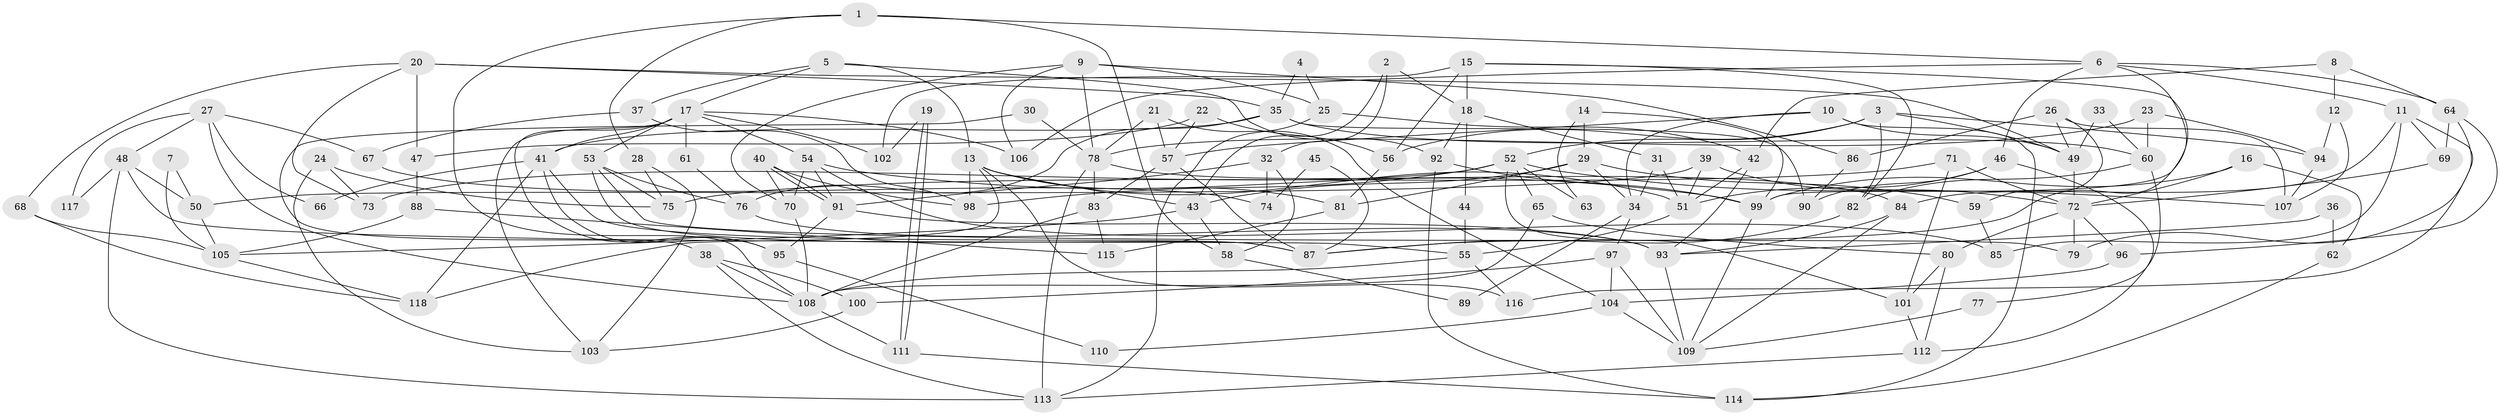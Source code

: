 // coarse degree distribution, {7: 0.08571428571428572, 3: 0.2571428571428571, 5: 0.14285714285714285, 2: 0.12857142857142856, 4: 0.18571428571428572, 8: 0.05714285714285714, 6: 0.1, 9: 0.014285714285714285, 10: 0.014285714285714285, 11: 0.014285714285714285}
// Generated by graph-tools (version 1.1) at 2025/52/03/04/25 21:52:58]
// undirected, 118 vertices, 236 edges
graph export_dot {
graph [start="1"]
  node [color=gray90,style=filled];
  1;
  2;
  3;
  4;
  5;
  6;
  7;
  8;
  9;
  10;
  11;
  12;
  13;
  14;
  15;
  16;
  17;
  18;
  19;
  20;
  21;
  22;
  23;
  24;
  25;
  26;
  27;
  28;
  29;
  30;
  31;
  32;
  33;
  34;
  35;
  36;
  37;
  38;
  39;
  40;
  41;
  42;
  43;
  44;
  45;
  46;
  47;
  48;
  49;
  50;
  51;
  52;
  53;
  54;
  55;
  56;
  57;
  58;
  59;
  60;
  61;
  62;
  63;
  64;
  65;
  66;
  67;
  68;
  69;
  70;
  71;
  72;
  73;
  74;
  75;
  76;
  77;
  78;
  79;
  80;
  81;
  82;
  83;
  84;
  85;
  86;
  87;
  88;
  89;
  90;
  91;
  92;
  93;
  94;
  95;
  96;
  97;
  98;
  99;
  100;
  101;
  102;
  103;
  104;
  105;
  106;
  107;
  108;
  109;
  110;
  111;
  112;
  113;
  114;
  115;
  116;
  117;
  118;
  1 -- 6;
  1 -- 108;
  1 -- 28;
  1 -- 58;
  2 -- 43;
  2 -- 32;
  2 -- 18;
  3 -- 52;
  3 -- 56;
  3 -- 49;
  3 -- 82;
  3 -- 94;
  4 -- 35;
  4 -- 25;
  5 -- 17;
  5 -- 13;
  5 -- 37;
  5 -- 92;
  6 -- 11;
  6 -- 64;
  6 -- 46;
  6 -- 99;
  6 -- 106;
  7 -- 105;
  7 -- 50;
  8 -- 12;
  8 -- 42;
  8 -- 64;
  9 -- 25;
  9 -- 70;
  9 -- 78;
  9 -- 86;
  9 -- 106;
  10 -- 49;
  10 -- 57;
  10 -- 34;
  10 -- 114;
  11 -- 69;
  11 -- 85;
  11 -- 84;
  11 -- 116;
  12 -- 94;
  12 -- 107;
  13 -- 51;
  13 -- 116;
  13 -- 43;
  13 -- 81;
  13 -- 98;
  13 -- 118;
  14 -- 29;
  14 -- 99;
  14 -- 63;
  15 -- 87;
  15 -- 18;
  15 -- 56;
  15 -- 82;
  15 -- 102;
  16 -- 99;
  16 -- 72;
  16 -- 62;
  17 -- 106;
  17 -- 103;
  17 -- 41;
  17 -- 53;
  17 -- 54;
  17 -- 61;
  17 -- 95;
  17 -- 102;
  18 -- 92;
  18 -- 31;
  18 -- 44;
  19 -- 102;
  19 -- 111;
  19 -- 111;
  20 -- 68;
  20 -- 35;
  20 -- 47;
  20 -- 49;
  20 -- 73;
  21 -- 104;
  21 -- 78;
  21 -- 57;
  22 -- 57;
  22 -- 56;
  22 -- 47;
  23 -- 78;
  23 -- 60;
  23 -- 94;
  24 -- 73;
  24 -- 75;
  24 -- 103;
  25 -- 113;
  25 -- 42;
  26 -- 49;
  26 -- 107;
  26 -- 59;
  26 -- 86;
  27 -- 108;
  27 -- 48;
  27 -- 66;
  27 -- 67;
  27 -- 117;
  28 -- 103;
  28 -- 75;
  29 -- 34;
  29 -- 81;
  29 -- 43;
  29 -- 59;
  30 -- 38;
  30 -- 78;
  31 -- 51;
  31 -- 34;
  32 -- 91;
  32 -- 58;
  32 -- 74;
  33 -- 49;
  33 -- 60;
  34 -- 89;
  34 -- 97;
  35 -- 76;
  35 -- 41;
  35 -- 60;
  35 -- 90;
  36 -- 93;
  36 -- 62;
  37 -- 98;
  37 -- 67;
  38 -- 113;
  38 -- 108;
  38 -- 100;
  39 -- 50;
  39 -- 72;
  39 -- 51;
  40 -- 70;
  40 -- 91;
  40 -- 91;
  40 -- 98;
  41 -- 95;
  41 -- 66;
  41 -- 87;
  41 -- 118;
  42 -- 93;
  42 -- 51;
  43 -- 58;
  43 -- 105;
  44 -- 55;
  45 -- 87;
  45 -- 74;
  46 -- 90;
  46 -- 51;
  46 -- 112;
  47 -- 88;
  48 -- 113;
  48 -- 55;
  48 -- 50;
  48 -- 117;
  49 -- 72;
  50 -- 105;
  51 -- 55;
  52 -- 101;
  52 -- 98;
  52 -- 63;
  52 -- 65;
  52 -- 73;
  52 -- 107;
  53 -- 87;
  53 -- 75;
  53 -- 76;
  53 -- 79;
  54 -- 99;
  54 -- 70;
  54 -- 85;
  54 -- 91;
  55 -- 108;
  55 -- 116;
  56 -- 81;
  57 -- 87;
  57 -- 83;
  58 -- 89;
  59 -- 85;
  60 -- 82;
  60 -- 77;
  61 -- 76;
  62 -- 114;
  64 -- 79;
  64 -- 69;
  64 -- 96;
  65 -- 108;
  65 -- 80;
  67 -- 74;
  68 -- 105;
  68 -- 118;
  69 -- 72;
  70 -- 108;
  71 -- 75;
  71 -- 101;
  71 -- 72;
  72 -- 79;
  72 -- 80;
  72 -- 96;
  76 -- 93;
  77 -- 109;
  78 -- 84;
  78 -- 83;
  78 -- 113;
  80 -- 101;
  80 -- 112;
  81 -- 115;
  82 -- 87;
  83 -- 108;
  83 -- 115;
  84 -- 93;
  84 -- 109;
  86 -- 90;
  88 -- 105;
  88 -- 115;
  91 -- 93;
  91 -- 95;
  92 -- 99;
  92 -- 114;
  93 -- 109;
  94 -- 107;
  95 -- 110;
  96 -- 104;
  97 -- 104;
  97 -- 100;
  97 -- 109;
  99 -- 109;
  100 -- 103;
  101 -- 112;
  104 -- 109;
  104 -- 110;
  105 -- 118;
  108 -- 111;
  111 -- 114;
  112 -- 113;
}
